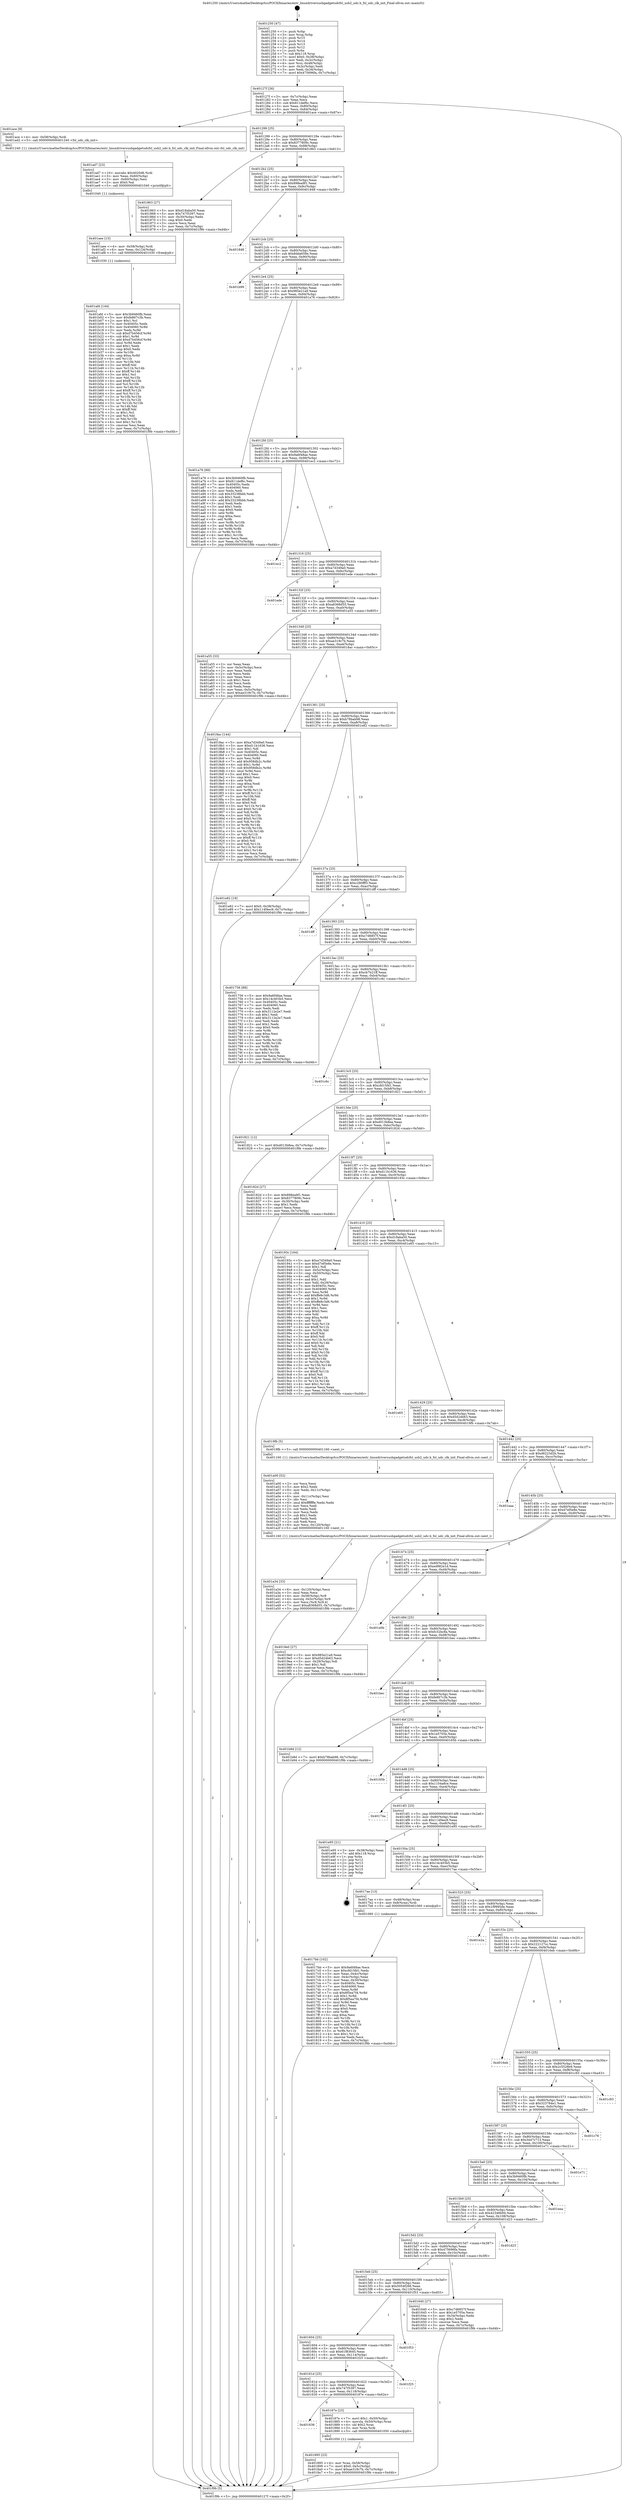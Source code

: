 digraph "0x401250" {
  label = "0x401250 (/mnt/c/Users/mathe/Desktop/tcc/POCII/binaries/extr_linuxdriversusbgadgetudcfsl_usb2_udc.h_fsl_udc_clk_init_Final-ollvm.out::main(0))"
  labelloc = "t"
  node[shape=record]

  Entry [label="",width=0.3,height=0.3,shape=circle,fillcolor=black,style=filled]
  "0x40127f" [label="{
     0x40127f [26]\l
     | [instrs]\l
     &nbsp;&nbsp;0x40127f \<+3\>: mov -0x7c(%rbp),%eax\l
     &nbsp;&nbsp;0x401282 \<+2\>: mov %eax,%ecx\l
     &nbsp;&nbsp;0x401284 \<+6\>: sub $0x811def6c,%ecx\l
     &nbsp;&nbsp;0x40128a \<+3\>: mov %eax,-0x80(%rbp)\l
     &nbsp;&nbsp;0x40128d \<+6\>: mov %ecx,-0x84(%rbp)\l
     &nbsp;&nbsp;0x401293 \<+6\>: je 0000000000401ace \<main+0x87e\>\l
  }"]
  "0x401ace" [label="{
     0x401ace [9]\l
     | [instrs]\l
     &nbsp;&nbsp;0x401ace \<+4\>: mov -0x58(%rbp),%rdi\l
     &nbsp;&nbsp;0x401ad2 \<+5\>: call 0000000000401240 \<fsl_udc_clk_init\>\l
     | [calls]\l
     &nbsp;&nbsp;0x401240 \{1\} (/mnt/c/Users/mathe/Desktop/tcc/POCII/binaries/extr_linuxdriversusbgadgetudcfsl_usb2_udc.h_fsl_udc_clk_init_Final-ollvm.out::fsl_udc_clk_init)\l
  }"]
  "0x401299" [label="{
     0x401299 [25]\l
     | [instrs]\l
     &nbsp;&nbsp;0x401299 \<+5\>: jmp 000000000040129e \<main+0x4e\>\l
     &nbsp;&nbsp;0x40129e \<+3\>: mov -0x80(%rbp),%eax\l
     &nbsp;&nbsp;0x4012a1 \<+5\>: sub $0x8377809c,%eax\l
     &nbsp;&nbsp;0x4012a6 \<+6\>: mov %eax,-0x88(%rbp)\l
     &nbsp;&nbsp;0x4012ac \<+6\>: je 0000000000401863 \<main+0x613\>\l
  }"]
  Exit [label="",width=0.3,height=0.3,shape=circle,fillcolor=black,style=filled,peripheries=2]
  "0x401863" [label="{
     0x401863 [27]\l
     | [instrs]\l
     &nbsp;&nbsp;0x401863 \<+5\>: mov $0xd18aba50,%eax\l
     &nbsp;&nbsp;0x401868 \<+5\>: mov $0x747f3397,%ecx\l
     &nbsp;&nbsp;0x40186d \<+3\>: mov -0x30(%rbp),%edx\l
     &nbsp;&nbsp;0x401870 \<+3\>: cmp $0x0,%edx\l
     &nbsp;&nbsp;0x401873 \<+3\>: cmove %ecx,%eax\l
     &nbsp;&nbsp;0x401876 \<+3\>: mov %eax,-0x7c(%rbp)\l
     &nbsp;&nbsp;0x401879 \<+5\>: jmp 0000000000401f9b \<main+0xd4b\>\l
  }"]
  "0x4012b2" [label="{
     0x4012b2 [25]\l
     | [instrs]\l
     &nbsp;&nbsp;0x4012b2 \<+5\>: jmp 00000000004012b7 \<main+0x67\>\l
     &nbsp;&nbsp;0x4012b7 \<+3\>: mov -0x80(%rbp),%eax\l
     &nbsp;&nbsp;0x4012ba \<+5\>: sub $0x898ea9f1,%eax\l
     &nbsp;&nbsp;0x4012bf \<+6\>: mov %eax,-0x8c(%rbp)\l
     &nbsp;&nbsp;0x4012c5 \<+6\>: je 0000000000401848 \<main+0x5f8\>\l
  }"]
  "0x401afd" [label="{
     0x401afd [144]\l
     | [instrs]\l
     &nbsp;&nbsp;0x401afd \<+5\>: mov $0x3b9460fb,%eax\l
     &nbsp;&nbsp;0x401b02 \<+5\>: mov $0xfe867c3b,%esi\l
     &nbsp;&nbsp;0x401b07 \<+2\>: mov $0x1,%cl\l
     &nbsp;&nbsp;0x401b09 \<+7\>: mov 0x40405c,%edx\l
     &nbsp;&nbsp;0x401b10 \<+8\>: mov 0x404060,%r8d\l
     &nbsp;&nbsp;0x401b18 \<+3\>: mov %edx,%r9d\l
     &nbsp;&nbsp;0x401b1b \<+7\>: sub $0xd7b456cf,%r9d\l
     &nbsp;&nbsp;0x401b22 \<+4\>: sub $0x1,%r9d\l
     &nbsp;&nbsp;0x401b26 \<+7\>: add $0xd7b456cf,%r9d\l
     &nbsp;&nbsp;0x401b2d \<+4\>: imul %r9d,%edx\l
     &nbsp;&nbsp;0x401b31 \<+3\>: and $0x1,%edx\l
     &nbsp;&nbsp;0x401b34 \<+3\>: cmp $0x0,%edx\l
     &nbsp;&nbsp;0x401b37 \<+4\>: sete %r10b\l
     &nbsp;&nbsp;0x401b3b \<+4\>: cmp $0xa,%r8d\l
     &nbsp;&nbsp;0x401b3f \<+4\>: setl %r11b\l
     &nbsp;&nbsp;0x401b43 \<+3\>: mov %r10b,%bl\l
     &nbsp;&nbsp;0x401b46 \<+3\>: xor $0xff,%bl\l
     &nbsp;&nbsp;0x401b49 \<+3\>: mov %r11b,%r14b\l
     &nbsp;&nbsp;0x401b4c \<+4\>: xor $0xff,%r14b\l
     &nbsp;&nbsp;0x401b50 \<+3\>: xor $0x1,%cl\l
     &nbsp;&nbsp;0x401b53 \<+3\>: mov %bl,%r15b\l
     &nbsp;&nbsp;0x401b56 \<+4\>: and $0xff,%r15b\l
     &nbsp;&nbsp;0x401b5a \<+3\>: and %cl,%r10b\l
     &nbsp;&nbsp;0x401b5d \<+3\>: mov %r14b,%r12b\l
     &nbsp;&nbsp;0x401b60 \<+4\>: and $0xff,%r12b\l
     &nbsp;&nbsp;0x401b64 \<+3\>: and %cl,%r11b\l
     &nbsp;&nbsp;0x401b67 \<+3\>: or %r10b,%r15b\l
     &nbsp;&nbsp;0x401b6a \<+3\>: or %r11b,%r12b\l
     &nbsp;&nbsp;0x401b6d \<+3\>: xor %r12b,%r15b\l
     &nbsp;&nbsp;0x401b70 \<+3\>: or %r14b,%bl\l
     &nbsp;&nbsp;0x401b73 \<+3\>: xor $0xff,%bl\l
     &nbsp;&nbsp;0x401b76 \<+3\>: or $0x1,%cl\l
     &nbsp;&nbsp;0x401b79 \<+2\>: and %cl,%bl\l
     &nbsp;&nbsp;0x401b7b \<+3\>: or %bl,%r15b\l
     &nbsp;&nbsp;0x401b7e \<+4\>: test $0x1,%r15b\l
     &nbsp;&nbsp;0x401b82 \<+3\>: cmovne %esi,%eax\l
     &nbsp;&nbsp;0x401b85 \<+3\>: mov %eax,-0x7c(%rbp)\l
     &nbsp;&nbsp;0x401b88 \<+5\>: jmp 0000000000401f9b \<main+0xd4b\>\l
  }"]
  "0x401848" [label="{
     0x401848\l
  }", style=dashed]
  "0x4012cb" [label="{
     0x4012cb [25]\l
     | [instrs]\l
     &nbsp;&nbsp;0x4012cb \<+5\>: jmp 00000000004012d0 \<main+0x80\>\l
     &nbsp;&nbsp;0x4012d0 \<+3\>: mov -0x80(%rbp),%eax\l
     &nbsp;&nbsp;0x4012d3 \<+5\>: sub $0x8dda658e,%eax\l
     &nbsp;&nbsp;0x4012d8 \<+6\>: mov %eax,-0x90(%rbp)\l
     &nbsp;&nbsp;0x4012de \<+6\>: je 0000000000401b99 \<main+0x949\>\l
  }"]
  "0x401aee" [label="{
     0x401aee [15]\l
     | [instrs]\l
     &nbsp;&nbsp;0x401aee \<+4\>: mov -0x58(%rbp),%rdi\l
     &nbsp;&nbsp;0x401af2 \<+6\>: mov %eax,-0x124(%rbp)\l
     &nbsp;&nbsp;0x401af8 \<+5\>: call 0000000000401030 \<free@plt\>\l
     | [calls]\l
     &nbsp;&nbsp;0x401030 \{1\} (unknown)\l
  }"]
  "0x401b99" [label="{
     0x401b99\l
  }", style=dashed]
  "0x4012e4" [label="{
     0x4012e4 [25]\l
     | [instrs]\l
     &nbsp;&nbsp;0x4012e4 \<+5\>: jmp 00000000004012e9 \<main+0x99\>\l
     &nbsp;&nbsp;0x4012e9 \<+3\>: mov -0x80(%rbp),%eax\l
     &nbsp;&nbsp;0x4012ec \<+5\>: sub $0x985e21a9,%eax\l
     &nbsp;&nbsp;0x4012f1 \<+6\>: mov %eax,-0x94(%rbp)\l
     &nbsp;&nbsp;0x4012f7 \<+6\>: je 0000000000401a76 \<main+0x826\>\l
  }"]
  "0x401ad7" [label="{
     0x401ad7 [23]\l
     | [instrs]\l
     &nbsp;&nbsp;0x401ad7 \<+10\>: movabs $0x4020d6,%rdi\l
     &nbsp;&nbsp;0x401ae1 \<+3\>: mov %eax,-0x60(%rbp)\l
     &nbsp;&nbsp;0x401ae4 \<+3\>: mov -0x60(%rbp),%esi\l
     &nbsp;&nbsp;0x401ae7 \<+2\>: mov $0x0,%al\l
     &nbsp;&nbsp;0x401ae9 \<+5\>: call 0000000000401040 \<printf@plt\>\l
     | [calls]\l
     &nbsp;&nbsp;0x401040 \{1\} (unknown)\l
  }"]
  "0x401a76" [label="{
     0x401a76 [88]\l
     | [instrs]\l
     &nbsp;&nbsp;0x401a76 \<+5\>: mov $0x3b9460fb,%eax\l
     &nbsp;&nbsp;0x401a7b \<+5\>: mov $0x811def6c,%ecx\l
     &nbsp;&nbsp;0x401a80 \<+7\>: mov 0x40405c,%edx\l
     &nbsp;&nbsp;0x401a87 \<+7\>: mov 0x404060,%esi\l
     &nbsp;&nbsp;0x401a8e \<+2\>: mov %edx,%edi\l
     &nbsp;&nbsp;0x401a90 \<+6\>: sub $0x33238bbb,%edi\l
     &nbsp;&nbsp;0x401a96 \<+3\>: sub $0x1,%edi\l
     &nbsp;&nbsp;0x401a99 \<+6\>: add $0x33238bbb,%edi\l
     &nbsp;&nbsp;0x401a9f \<+3\>: imul %edi,%edx\l
     &nbsp;&nbsp;0x401aa2 \<+3\>: and $0x1,%edx\l
     &nbsp;&nbsp;0x401aa5 \<+3\>: cmp $0x0,%edx\l
     &nbsp;&nbsp;0x401aa8 \<+4\>: sete %r8b\l
     &nbsp;&nbsp;0x401aac \<+3\>: cmp $0xa,%esi\l
     &nbsp;&nbsp;0x401aaf \<+4\>: setl %r9b\l
     &nbsp;&nbsp;0x401ab3 \<+3\>: mov %r8b,%r10b\l
     &nbsp;&nbsp;0x401ab6 \<+3\>: and %r9b,%r10b\l
     &nbsp;&nbsp;0x401ab9 \<+3\>: xor %r9b,%r8b\l
     &nbsp;&nbsp;0x401abc \<+3\>: or %r8b,%r10b\l
     &nbsp;&nbsp;0x401abf \<+4\>: test $0x1,%r10b\l
     &nbsp;&nbsp;0x401ac3 \<+3\>: cmovne %ecx,%eax\l
     &nbsp;&nbsp;0x401ac6 \<+3\>: mov %eax,-0x7c(%rbp)\l
     &nbsp;&nbsp;0x401ac9 \<+5\>: jmp 0000000000401f9b \<main+0xd4b\>\l
  }"]
  "0x4012fd" [label="{
     0x4012fd [25]\l
     | [instrs]\l
     &nbsp;&nbsp;0x4012fd \<+5\>: jmp 0000000000401302 \<main+0xb2\>\l
     &nbsp;&nbsp;0x401302 \<+3\>: mov -0x80(%rbp),%eax\l
     &nbsp;&nbsp;0x401305 \<+5\>: sub $0x9a6f48ae,%eax\l
     &nbsp;&nbsp;0x40130a \<+6\>: mov %eax,-0x98(%rbp)\l
     &nbsp;&nbsp;0x401310 \<+6\>: je 0000000000401ec2 \<main+0xc72\>\l
  }"]
  "0x401a34" [label="{
     0x401a34 [33]\l
     | [instrs]\l
     &nbsp;&nbsp;0x401a34 \<+6\>: mov -0x120(%rbp),%ecx\l
     &nbsp;&nbsp;0x401a3a \<+3\>: imul %eax,%ecx\l
     &nbsp;&nbsp;0x401a3d \<+4\>: mov -0x58(%rbp),%r8\l
     &nbsp;&nbsp;0x401a41 \<+4\>: movslq -0x5c(%rbp),%r9\l
     &nbsp;&nbsp;0x401a45 \<+4\>: mov %ecx,(%r8,%r9,4)\l
     &nbsp;&nbsp;0x401a49 \<+7\>: movl $0xa8368d55,-0x7c(%rbp)\l
     &nbsp;&nbsp;0x401a50 \<+5\>: jmp 0000000000401f9b \<main+0xd4b\>\l
  }"]
  "0x401ec2" [label="{
     0x401ec2\l
  }", style=dashed]
  "0x401316" [label="{
     0x401316 [25]\l
     | [instrs]\l
     &nbsp;&nbsp;0x401316 \<+5\>: jmp 000000000040131b \<main+0xcb\>\l
     &nbsp;&nbsp;0x40131b \<+3\>: mov -0x80(%rbp),%eax\l
     &nbsp;&nbsp;0x40131e \<+5\>: sub $0xa7d349a0,%eax\l
     &nbsp;&nbsp;0x401323 \<+6\>: mov %eax,-0x9c(%rbp)\l
     &nbsp;&nbsp;0x401329 \<+6\>: je 0000000000401ede \<main+0xc8e\>\l
  }"]
  "0x401a00" [label="{
     0x401a00 [52]\l
     | [instrs]\l
     &nbsp;&nbsp;0x401a00 \<+2\>: xor %ecx,%ecx\l
     &nbsp;&nbsp;0x401a02 \<+5\>: mov $0x2,%edx\l
     &nbsp;&nbsp;0x401a07 \<+6\>: mov %edx,-0x11c(%rbp)\l
     &nbsp;&nbsp;0x401a0d \<+1\>: cltd\l
     &nbsp;&nbsp;0x401a0e \<+6\>: mov -0x11c(%rbp),%esi\l
     &nbsp;&nbsp;0x401a14 \<+2\>: idiv %esi\l
     &nbsp;&nbsp;0x401a16 \<+6\>: imul $0xfffffffe,%edx,%edx\l
     &nbsp;&nbsp;0x401a1c \<+2\>: mov %ecx,%edi\l
     &nbsp;&nbsp;0x401a1e \<+2\>: sub %edx,%edi\l
     &nbsp;&nbsp;0x401a20 \<+2\>: mov %ecx,%edx\l
     &nbsp;&nbsp;0x401a22 \<+3\>: sub $0x1,%edx\l
     &nbsp;&nbsp;0x401a25 \<+2\>: add %edx,%edi\l
     &nbsp;&nbsp;0x401a27 \<+2\>: sub %edi,%ecx\l
     &nbsp;&nbsp;0x401a29 \<+6\>: mov %ecx,-0x120(%rbp)\l
     &nbsp;&nbsp;0x401a2f \<+5\>: call 0000000000401160 \<next_i\>\l
     | [calls]\l
     &nbsp;&nbsp;0x401160 \{1\} (/mnt/c/Users/mathe/Desktop/tcc/POCII/binaries/extr_linuxdriversusbgadgetudcfsl_usb2_udc.h_fsl_udc_clk_init_Final-ollvm.out::next_i)\l
  }"]
  "0x401ede" [label="{
     0x401ede\l
  }", style=dashed]
  "0x40132f" [label="{
     0x40132f [25]\l
     | [instrs]\l
     &nbsp;&nbsp;0x40132f \<+5\>: jmp 0000000000401334 \<main+0xe4\>\l
     &nbsp;&nbsp;0x401334 \<+3\>: mov -0x80(%rbp),%eax\l
     &nbsp;&nbsp;0x401337 \<+5\>: sub $0xa8368d55,%eax\l
     &nbsp;&nbsp;0x40133c \<+6\>: mov %eax,-0xa0(%rbp)\l
     &nbsp;&nbsp;0x401342 \<+6\>: je 0000000000401a55 \<main+0x805\>\l
  }"]
  "0x401895" [label="{
     0x401895 [23]\l
     | [instrs]\l
     &nbsp;&nbsp;0x401895 \<+4\>: mov %rax,-0x58(%rbp)\l
     &nbsp;&nbsp;0x401899 \<+7\>: movl $0x0,-0x5c(%rbp)\l
     &nbsp;&nbsp;0x4018a0 \<+7\>: movl $0xae319c7b,-0x7c(%rbp)\l
     &nbsp;&nbsp;0x4018a7 \<+5\>: jmp 0000000000401f9b \<main+0xd4b\>\l
  }"]
  "0x401a55" [label="{
     0x401a55 [33]\l
     | [instrs]\l
     &nbsp;&nbsp;0x401a55 \<+2\>: xor %eax,%eax\l
     &nbsp;&nbsp;0x401a57 \<+3\>: mov -0x5c(%rbp),%ecx\l
     &nbsp;&nbsp;0x401a5a \<+2\>: mov %eax,%edx\l
     &nbsp;&nbsp;0x401a5c \<+2\>: sub %ecx,%edx\l
     &nbsp;&nbsp;0x401a5e \<+2\>: mov %eax,%ecx\l
     &nbsp;&nbsp;0x401a60 \<+3\>: sub $0x1,%ecx\l
     &nbsp;&nbsp;0x401a63 \<+2\>: add %ecx,%edx\l
     &nbsp;&nbsp;0x401a65 \<+2\>: sub %edx,%eax\l
     &nbsp;&nbsp;0x401a67 \<+3\>: mov %eax,-0x5c(%rbp)\l
     &nbsp;&nbsp;0x401a6a \<+7\>: movl $0xae319c7b,-0x7c(%rbp)\l
     &nbsp;&nbsp;0x401a71 \<+5\>: jmp 0000000000401f9b \<main+0xd4b\>\l
  }"]
  "0x401348" [label="{
     0x401348 [25]\l
     | [instrs]\l
     &nbsp;&nbsp;0x401348 \<+5\>: jmp 000000000040134d \<main+0xfd\>\l
     &nbsp;&nbsp;0x40134d \<+3\>: mov -0x80(%rbp),%eax\l
     &nbsp;&nbsp;0x401350 \<+5\>: sub $0xae319c7b,%eax\l
     &nbsp;&nbsp;0x401355 \<+6\>: mov %eax,-0xa4(%rbp)\l
     &nbsp;&nbsp;0x40135b \<+6\>: je 00000000004018ac \<main+0x65c\>\l
  }"]
  "0x401636" [label="{
     0x401636\l
  }", style=dashed]
  "0x4018ac" [label="{
     0x4018ac [144]\l
     | [instrs]\l
     &nbsp;&nbsp;0x4018ac \<+5\>: mov $0xa7d349a0,%eax\l
     &nbsp;&nbsp;0x4018b1 \<+5\>: mov $0xd11b1636,%ecx\l
     &nbsp;&nbsp;0x4018b6 \<+2\>: mov $0x1,%dl\l
     &nbsp;&nbsp;0x4018b8 \<+7\>: mov 0x40405c,%esi\l
     &nbsp;&nbsp;0x4018bf \<+7\>: mov 0x404060,%edi\l
     &nbsp;&nbsp;0x4018c6 \<+3\>: mov %esi,%r8d\l
     &nbsp;&nbsp;0x4018c9 \<+7\>: add $0x958db2c,%r8d\l
     &nbsp;&nbsp;0x4018d0 \<+4\>: sub $0x1,%r8d\l
     &nbsp;&nbsp;0x4018d4 \<+7\>: sub $0x958db2c,%r8d\l
     &nbsp;&nbsp;0x4018db \<+4\>: imul %r8d,%esi\l
     &nbsp;&nbsp;0x4018df \<+3\>: and $0x1,%esi\l
     &nbsp;&nbsp;0x4018e2 \<+3\>: cmp $0x0,%esi\l
     &nbsp;&nbsp;0x4018e5 \<+4\>: sete %r9b\l
     &nbsp;&nbsp;0x4018e9 \<+3\>: cmp $0xa,%edi\l
     &nbsp;&nbsp;0x4018ec \<+4\>: setl %r10b\l
     &nbsp;&nbsp;0x4018f0 \<+3\>: mov %r9b,%r11b\l
     &nbsp;&nbsp;0x4018f3 \<+4\>: xor $0xff,%r11b\l
     &nbsp;&nbsp;0x4018f7 \<+3\>: mov %r10b,%bl\l
     &nbsp;&nbsp;0x4018fa \<+3\>: xor $0xff,%bl\l
     &nbsp;&nbsp;0x4018fd \<+3\>: xor $0x0,%dl\l
     &nbsp;&nbsp;0x401900 \<+3\>: mov %r11b,%r14b\l
     &nbsp;&nbsp;0x401903 \<+4\>: and $0x0,%r14b\l
     &nbsp;&nbsp;0x401907 \<+3\>: and %dl,%r9b\l
     &nbsp;&nbsp;0x40190a \<+3\>: mov %bl,%r15b\l
     &nbsp;&nbsp;0x40190d \<+4\>: and $0x0,%r15b\l
     &nbsp;&nbsp;0x401911 \<+3\>: and %dl,%r10b\l
     &nbsp;&nbsp;0x401914 \<+3\>: or %r9b,%r14b\l
     &nbsp;&nbsp;0x401917 \<+3\>: or %r10b,%r15b\l
     &nbsp;&nbsp;0x40191a \<+3\>: xor %r15b,%r14b\l
     &nbsp;&nbsp;0x40191d \<+3\>: or %bl,%r11b\l
     &nbsp;&nbsp;0x401920 \<+4\>: xor $0xff,%r11b\l
     &nbsp;&nbsp;0x401924 \<+3\>: or $0x0,%dl\l
     &nbsp;&nbsp;0x401927 \<+3\>: and %dl,%r11b\l
     &nbsp;&nbsp;0x40192a \<+3\>: or %r11b,%r14b\l
     &nbsp;&nbsp;0x40192d \<+4\>: test $0x1,%r14b\l
     &nbsp;&nbsp;0x401931 \<+3\>: cmovne %ecx,%eax\l
     &nbsp;&nbsp;0x401934 \<+3\>: mov %eax,-0x7c(%rbp)\l
     &nbsp;&nbsp;0x401937 \<+5\>: jmp 0000000000401f9b \<main+0xd4b\>\l
  }"]
  "0x401361" [label="{
     0x401361 [25]\l
     | [instrs]\l
     &nbsp;&nbsp;0x401361 \<+5\>: jmp 0000000000401366 \<main+0x116\>\l
     &nbsp;&nbsp;0x401366 \<+3\>: mov -0x80(%rbp),%eax\l
     &nbsp;&nbsp;0x401369 \<+5\>: sub $0xb78bab98,%eax\l
     &nbsp;&nbsp;0x40136e \<+6\>: mov %eax,-0xa8(%rbp)\l
     &nbsp;&nbsp;0x401374 \<+6\>: je 0000000000401e82 \<main+0xc32\>\l
  }"]
  "0x40187e" [label="{
     0x40187e [23]\l
     | [instrs]\l
     &nbsp;&nbsp;0x40187e \<+7\>: movl $0x1,-0x50(%rbp)\l
     &nbsp;&nbsp;0x401885 \<+4\>: movslq -0x50(%rbp),%rax\l
     &nbsp;&nbsp;0x401889 \<+4\>: shl $0x2,%rax\l
     &nbsp;&nbsp;0x40188d \<+3\>: mov %rax,%rdi\l
     &nbsp;&nbsp;0x401890 \<+5\>: call 0000000000401050 \<malloc@plt\>\l
     | [calls]\l
     &nbsp;&nbsp;0x401050 \{1\} (unknown)\l
  }"]
  "0x401e82" [label="{
     0x401e82 [19]\l
     | [instrs]\l
     &nbsp;&nbsp;0x401e82 \<+7\>: movl $0x0,-0x38(%rbp)\l
     &nbsp;&nbsp;0x401e89 \<+7\>: movl $0x114f4ec9,-0x7c(%rbp)\l
     &nbsp;&nbsp;0x401e90 \<+5\>: jmp 0000000000401f9b \<main+0xd4b\>\l
  }"]
  "0x40137a" [label="{
     0x40137a [25]\l
     | [instrs]\l
     &nbsp;&nbsp;0x40137a \<+5\>: jmp 000000000040137f \<main+0x12f\>\l
     &nbsp;&nbsp;0x40137f \<+3\>: mov -0x80(%rbp),%eax\l
     &nbsp;&nbsp;0x401382 \<+5\>: sub $0xc280fff3,%eax\l
     &nbsp;&nbsp;0x401387 \<+6\>: mov %eax,-0xac(%rbp)\l
     &nbsp;&nbsp;0x40138d \<+6\>: je 0000000000401dff \<main+0xbaf\>\l
  }"]
  "0x40161d" [label="{
     0x40161d [25]\l
     | [instrs]\l
     &nbsp;&nbsp;0x40161d \<+5\>: jmp 0000000000401622 \<main+0x3d2\>\l
     &nbsp;&nbsp;0x401622 \<+3\>: mov -0x80(%rbp),%eax\l
     &nbsp;&nbsp;0x401625 \<+5\>: sub $0x747f3397,%eax\l
     &nbsp;&nbsp;0x40162a \<+6\>: mov %eax,-0x118(%rbp)\l
     &nbsp;&nbsp;0x401630 \<+6\>: je 000000000040187e \<main+0x62e\>\l
  }"]
  "0x401dff" [label="{
     0x401dff\l
  }", style=dashed]
  "0x401393" [label="{
     0x401393 [25]\l
     | [instrs]\l
     &nbsp;&nbsp;0x401393 \<+5\>: jmp 0000000000401398 \<main+0x148\>\l
     &nbsp;&nbsp;0x401398 \<+3\>: mov -0x80(%rbp),%eax\l
     &nbsp;&nbsp;0x40139b \<+5\>: sub $0xc7d6857f,%eax\l
     &nbsp;&nbsp;0x4013a0 \<+6\>: mov %eax,-0xb0(%rbp)\l
     &nbsp;&nbsp;0x4013a6 \<+6\>: je 0000000000401756 \<main+0x506\>\l
  }"]
  "0x401f25" [label="{
     0x401f25\l
  }", style=dashed]
  "0x401756" [label="{
     0x401756 [88]\l
     | [instrs]\l
     &nbsp;&nbsp;0x401756 \<+5\>: mov $0x9a6f48ae,%eax\l
     &nbsp;&nbsp;0x40175b \<+5\>: mov $0x14c403b5,%ecx\l
     &nbsp;&nbsp;0x401760 \<+7\>: mov 0x40405c,%edx\l
     &nbsp;&nbsp;0x401767 \<+7\>: mov 0x404060,%esi\l
     &nbsp;&nbsp;0x40176e \<+2\>: mov %edx,%edi\l
     &nbsp;&nbsp;0x401770 \<+6\>: sub $0x3112e2e7,%edi\l
     &nbsp;&nbsp;0x401776 \<+3\>: sub $0x1,%edi\l
     &nbsp;&nbsp;0x401779 \<+6\>: add $0x3112e2e7,%edi\l
     &nbsp;&nbsp;0x40177f \<+3\>: imul %edi,%edx\l
     &nbsp;&nbsp;0x401782 \<+3\>: and $0x1,%edx\l
     &nbsp;&nbsp;0x401785 \<+3\>: cmp $0x0,%edx\l
     &nbsp;&nbsp;0x401788 \<+4\>: sete %r8b\l
     &nbsp;&nbsp;0x40178c \<+3\>: cmp $0xa,%esi\l
     &nbsp;&nbsp;0x40178f \<+4\>: setl %r9b\l
     &nbsp;&nbsp;0x401793 \<+3\>: mov %r8b,%r10b\l
     &nbsp;&nbsp;0x401796 \<+3\>: and %r9b,%r10b\l
     &nbsp;&nbsp;0x401799 \<+3\>: xor %r9b,%r8b\l
     &nbsp;&nbsp;0x40179c \<+3\>: or %r8b,%r10b\l
     &nbsp;&nbsp;0x40179f \<+4\>: test $0x1,%r10b\l
     &nbsp;&nbsp;0x4017a3 \<+3\>: cmovne %ecx,%eax\l
     &nbsp;&nbsp;0x4017a6 \<+3\>: mov %eax,-0x7c(%rbp)\l
     &nbsp;&nbsp;0x4017a9 \<+5\>: jmp 0000000000401f9b \<main+0xd4b\>\l
  }"]
  "0x4013ac" [label="{
     0x4013ac [25]\l
     | [instrs]\l
     &nbsp;&nbsp;0x4013ac \<+5\>: jmp 00000000004013b1 \<main+0x161\>\l
     &nbsp;&nbsp;0x4013b1 \<+3\>: mov -0x80(%rbp),%eax\l
     &nbsp;&nbsp;0x4013b4 \<+5\>: sub $0xcb7b21ff,%eax\l
     &nbsp;&nbsp;0x4013b9 \<+6\>: mov %eax,-0xb4(%rbp)\l
     &nbsp;&nbsp;0x4013bf \<+6\>: je 0000000000401c6c \<main+0xa1c\>\l
  }"]
  "0x401604" [label="{
     0x401604 [25]\l
     | [instrs]\l
     &nbsp;&nbsp;0x401604 \<+5\>: jmp 0000000000401609 \<main+0x3b9\>\l
     &nbsp;&nbsp;0x401609 \<+3\>: mov -0x80(%rbp),%eax\l
     &nbsp;&nbsp;0x40160c \<+5\>: sub $0x61f83645,%eax\l
     &nbsp;&nbsp;0x401611 \<+6\>: mov %eax,-0x114(%rbp)\l
     &nbsp;&nbsp;0x401617 \<+6\>: je 0000000000401f25 \<main+0xcd5\>\l
  }"]
  "0x401c6c" [label="{
     0x401c6c\l
  }", style=dashed]
  "0x4013c5" [label="{
     0x4013c5 [25]\l
     | [instrs]\l
     &nbsp;&nbsp;0x4013c5 \<+5\>: jmp 00000000004013ca \<main+0x17a\>\l
     &nbsp;&nbsp;0x4013ca \<+3\>: mov -0x80(%rbp),%eax\l
     &nbsp;&nbsp;0x4013cd \<+5\>: sub $0xcfd15fd1,%eax\l
     &nbsp;&nbsp;0x4013d2 \<+6\>: mov %eax,-0xb8(%rbp)\l
     &nbsp;&nbsp;0x4013d8 \<+6\>: je 0000000000401821 \<main+0x5d1\>\l
  }"]
  "0x401f53" [label="{
     0x401f53\l
  }", style=dashed]
  "0x401821" [label="{
     0x401821 [12]\l
     | [instrs]\l
     &nbsp;&nbsp;0x401821 \<+7\>: movl $0xd013b8ea,-0x7c(%rbp)\l
     &nbsp;&nbsp;0x401828 \<+5\>: jmp 0000000000401f9b \<main+0xd4b\>\l
  }"]
  "0x4013de" [label="{
     0x4013de [25]\l
     | [instrs]\l
     &nbsp;&nbsp;0x4013de \<+5\>: jmp 00000000004013e3 \<main+0x193\>\l
     &nbsp;&nbsp;0x4013e3 \<+3\>: mov -0x80(%rbp),%eax\l
     &nbsp;&nbsp;0x4013e6 \<+5\>: sub $0xd013b8ea,%eax\l
     &nbsp;&nbsp;0x4013eb \<+6\>: mov %eax,-0xbc(%rbp)\l
     &nbsp;&nbsp;0x4013f1 \<+6\>: je 000000000040182d \<main+0x5dd\>\l
  }"]
  "0x4017bb" [label="{
     0x4017bb [102]\l
     | [instrs]\l
     &nbsp;&nbsp;0x4017bb \<+5\>: mov $0x9a6f48ae,%ecx\l
     &nbsp;&nbsp;0x4017c0 \<+5\>: mov $0xcfd15fd1,%edx\l
     &nbsp;&nbsp;0x4017c5 \<+3\>: mov %eax,-0x4c(%rbp)\l
     &nbsp;&nbsp;0x4017c8 \<+3\>: mov -0x4c(%rbp),%eax\l
     &nbsp;&nbsp;0x4017cb \<+3\>: mov %eax,-0x30(%rbp)\l
     &nbsp;&nbsp;0x4017ce \<+7\>: mov 0x40405c,%eax\l
     &nbsp;&nbsp;0x4017d5 \<+7\>: mov 0x404060,%esi\l
     &nbsp;&nbsp;0x4017dc \<+3\>: mov %eax,%r8d\l
     &nbsp;&nbsp;0x4017df \<+7\>: sub $0x8f5ea7f4,%r8d\l
     &nbsp;&nbsp;0x4017e6 \<+4\>: sub $0x1,%r8d\l
     &nbsp;&nbsp;0x4017ea \<+7\>: add $0x8f5ea7f4,%r8d\l
     &nbsp;&nbsp;0x4017f1 \<+4\>: imul %r8d,%eax\l
     &nbsp;&nbsp;0x4017f5 \<+3\>: and $0x1,%eax\l
     &nbsp;&nbsp;0x4017f8 \<+3\>: cmp $0x0,%eax\l
     &nbsp;&nbsp;0x4017fb \<+4\>: sete %r9b\l
     &nbsp;&nbsp;0x4017ff \<+3\>: cmp $0xa,%esi\l
     &nbsp;&nbsp;0x401802 \<+4\>: setl %r10b\l
     &nbsp;&nbsp;0x401806 \<+3\>: mov %r9b,%r11b\l
     &nbsp;&nbsp;0x401809 \<+3\>: and %r10b,%r11b\l
     &nbsp;&nbsp;0x40180c \<+3\>: xor %r10b,%r9b\l
     &nbsp;&nbsp;0x40180f \<+3\>: or %r9b,%r11b\l
     &nbsp;&nbsp;0x401812 \<+4\>: test $0x1,%r11b\l
     &nbsp;&nbsp;0x401816 \<+3\>: cmovne %edx,%ecx\l
     &nbsp;&nbsp;0x401819 \<+3\>: mov %ecx,-0x7c(%rbp)\l
     &nbsp;&nbsp;0x40181c \<+5\>: jmp 0000000000401f9b \<main+0xd4b\>\l
  }"]
  "0x40182d" [label="{
     0x40182d [27]\l
     | [instrs]\l
     &nbsp;&nbsp;0x40182d \<+5\>: mov $0x898ea9f1,%eax\l
     &nbsp;&nbsp;0x401832 \<+5\>: mov $0x8377809c,%ecx\l
     &nbsp;&nbsp;0x401837 \<+3\>: mov -0x30(%rbp),%edx\l
     &nbsp;&nbsp;0x40183a \<+3\>: cmp $0x1,%edx\l
     &nbsp;&nbsp;0x40183d \<+3\>: cmovl %ecx,%eax\l
     &nbsp;&nbsp;0x401840 \<+3\>: mov %eax,-0x7c(%rbp)\l
     &nbsp;&nbsp;0x401843 \<+5\>: jmp 0000000000401f9b \<main+0xd4b\>\l
  }"]
  "0x4013f7" [label="{
     0x4013f7 [25]\l
     | [instrs]\l
     &nbsp;&nbsp;0x4013f7 \<+5\>: jmp 00000000004013fc \<main+0x1ac\>\l
     &nbsp;&nbsp;0x4013fc \<+3\>: mov -0x80(%rbp),%eax\l
     &nbsp;&nbsp;0x4013ff \<+5\>: sub $0xd11b1636,%eax\l
     &nbsp;&nbsp;0x401404 \<+6\>: mov %eax,-0xc0(%rbp)\l
     &nbsp;&nbsp;0x40140a \<+6\>: je 000000000040193c \<main+0x6ec\>\l
  }"]
  "0x401250" [label="{
     0x401250 [47]\l
     | [instrs]\l
     &nbsp;&nbsp;0x401250 \<+1\>: push %rbp\l
     &nbsp;&nbsp;0x401251 \<+3\>: mov %rsp,%rbp\l
     &nbsp;&nbsp;0x401254 \<+2\>: push %r15\l
     &nbsp;&nbsp;0x401256 \<+2\>: push %r14\l
     &nbsp;&nbsp;0x401258 \<+2\>: push %r13\l
     &nbsp;&nbsp;0x40125a \<+2\>: push %r12\l
     &nbsp;&nbsp;0x40125c \<+1\>: push %rbx\l
     &nbsp;&nbsp;0x40125d \<+7\>: sub $0x118,%rsp\l
     &nbsp;&nbsp;0x401264 \<+7\>: movl $0x0,-0x38(%rbp)\l
     &nbsp;&nbsp;0x40126b \<+3\>: mov %edi,-0x3c(%rbp)\l
     &nbsp;&nbsp;0x40126e \<+4\>: mov %rsi,-0x48(%rbp)\l
     &nbsp;&nbsp;0x401272 \<+3\>: mov -0x3c(%rbp),%edi\l
     &nbsp;&nbsp;0x401275 \<+3\>: mov %edi,-0x34(%rbp)\l
     &nbsp;&nbsp;0x401278 \<+7\>: movl $0x475696fa,-0x7c(%rbp)\l
  }"]
  "0x40193c" [label="{
     0x40193c [164]\l
     | [instrs]\l
     &nbsp;&nbsp;0x40193c \<+5\>: mov $0xa7d349a0,%eax\l
     &nbsp;&nbsp;0x401941 \<+5\>: mov $0xd7ef5e8e,%ecx\l
     &nbsp;&nbsp;0x401946 \<+2\>: mov $0x1,%dl\l
     &nbsp;&nbsp;0x401948 \<+3\>: mov -0x5c(%rbp),%esi\l
     &nbsp;&nbsp;0x40194b \<+3\>: cmp -0x50(%rbp),%esi\l
     &nbsp;&nbsp;0x40194e \<+4\>: setl %dil\l
     &nbsp;&nbsp;0x401952 \<+4\>: and $0x1,%dil\l
     &nbsp;&nbsp;0x401956 \<+4\>: mov %dil,-0x29(%rbp)\l
     &nbsp;&nbsp;0x40195a \<+7\>: mov 0x40405c,%esi\l
     &nbsp;&nbsp;0x401961 \<+8\>: mov 0x404060,%r8d\l
     &nbsp;&nbsp;0x401969 \<+3\>: mov %esi,%r9d\l
     &nbsp;&nbsp;0x40196c \<+7\>: add $0xffe8c3d6,%r9d\l
     &nbsp;&nbsp;0x401973 \<+4\>: sub $0x1,%r9d\l
     &nbsp;&nbsp;0x401977 \<+7\>: sub $0xffe8c3d6,%r9d\l
     &nbsp;&nbsp;0x40197e \<+4\>: imul %r9d,%esi\l
     &nbsp;&nbsp;0x401982 \<+3\>: and $0x1,%esi\l
     &nbsp;&nbsp;0x401985 \<+3\>: cmp $0x0,%esi\l
     &nbsp;&nbsp;0x401988 \<+4\>: sete %dil\l
     &nbsp;&nbsp;0x40198c \<+4\>: cmp $0xa,%r8d\l
     &nbsp;&nbsp;0x401990 \<+4\>: setl %r10b\l
     &nbsp;&nbsp;0x401994 \<+3\>: mov %dil,%r11b\l
     &nbsp;&nbsp;0x401997 \<+4\>: xor $0xff,%r11b\l
     &nbsp;&nbsp;0x40199b \<+3\>: mov %r10b,%bl\l
     &nbsp;&nbsp;0x40199e \<+3\>: xor $0xff,%bl\l
     &nbsp;&nbsp;0x4019a1 \<+3\>: xor $0x0,%dl\l
     &nbsp;&nbsp;0x4019a4 \<+3\>: mov %r11b,%r14b\l
     &nbsp;&nbsp;0x4019a7 \<+4\>: and $0x0,%r14b\l
     &nbsp;&nbsp;0x4019ab \<+3\>: and %dl,%dil\l
     &nbsp;&nbsp;0x4019ae \<+3\>: mov %bl,%r15b\l
     &nbsp;&nbsp;0x4019b1 \<+4\>: and $0x0,%r15b\l
     &nbsp;&nbsp;0x4019b5 \<+3\>: and %dl,%r10b\l
     &nbsp;&nbsp;0x4019b8 \<+3\>: or %dil,%r14b\l
     &nbsp;&nbsp;0x4019bb \<+3\>: or %r10b,%r15b\l
     &nbsp;&nbsp;0x4019be \<+3\>: xor %r15b,%r14b\l
     &nbsp;&nbsp;0x4019c1 \<+3\>: or %bl,%r11b\l
     &nbsp;&nbsp;0x4019c4 \<+4\>: xor $0xff,%r11b\l
     &nbsp;&nbsp;0x4019c8 \<+3\>: or $0x0,%dl\l
     &nbsp;&nbsp;0x4019cb \<+3\>: and %dl,%r11b\l
     &nbsp;&nbsp;0x4019ce \<+3\>: or %r11b,%r14b\l
     &nbsp;&nbsp;0x4019d1 \<+4\>: test $0x1,%r14b\l
     &nbsp;&nbsp;0x4019d5 \<+3\>: cmovne %ecx,%eax\l
     &nbsp;&nbsp;0x4019d8 \<+3\>: mov %eax,-0x7c(%rbp)\l
     &nbsp;&nbsp;0x4019db \<+5\>: jmp 0000000000401f9b \<main+0xd4b\>\l
  }"]
  "0x401410" [label="{
     0x401410 [25]\l
     | [instrs]\l
     &nbsp;&nbsp;0x401410 \<+5\>: jmp 0000000000401415 \<main+0x1c5\>\l
     &nbsp;&nbsp;0x401415 \<+3\>: mov -0x80(%rbp),%eax\l
     &nbsp;&nbsp;0x401418 \<+5\>: sub $0xd18aba50,%eax\l
     &nbsp;&nbsp;0x40141d \<+6\>: mov %eax,-0xc4(%rbp)\l
     &nbsp;&nbsp;0x401423 \<+6\>: je 0000000000401e65 \<main+0xc15\>\l
  }"]
  "0x401f9b" [label="{
     0x401f9b [5]\l
     | [instrs]\l
     &nbsp;&nbsp;0x401f9b \<+5\>: jmp 000000000040127f \<main+0x2f\>\l
  }"]
  "0x401e65" [label="{
     0x401e65\l
  }", style=dashed]
  "0x401429" [label="{
     0x401429 [25]\l
     | [instrs]\l
     &nbsp;&nbsp;0x401429 \<+5\>: jmp 000000000040142e \<main+0x1de\>\l
     &nbsp;&nbsp;0x40142e \<+3\>: mov -0x80(%rbp),%eax\l
     &nbsp;&nbsp;0x401431 \<+5\>: sub $0xd5d24b63,%eax\l
     &nbsp;&nbsp;0x401436 \<+6\>: mov %eax,-0xc8(%rbp)\l
     &nbsp;&nbsp;0x40143c \<+6\>: je 00000000004019fb \<main+0x7ab\>\l
  }"]
  "0x4015eb" [label="{
     0x4015eb [25]\l
     | [instrs]\l
     &nbsp;&nbsp;0x4015eb \<+5\>: jmp 00000000004015f0 \<main+0x3a0\>\l
     &nbsp;&nbsp;0x4015f0 \<+3\>: mov -0x80(%rbp),%eax\l
     &nbsp;&nbsp;0x4015f3 \<+5\>: sub $0x5054f266,%eax\l
     &nbsp;&nbsp;0x4015f8 \<+6\>: mov %eax,-0x110(%rbp)\l
     &nbsp;&nbsp;0x4015fe \<+6\>: je 0000000000401f53 \<main+0xd03\>\l
  }"]
  "0x4019fb" [label="{
     0x4019fb [5]\l
     | [instrs]\l
     &nbsp;&nbsp;0x4019fb \<+5\>: call 0000000000401160 \<next_i\>\l
     | [calls]\l
     &nbsp;&nbsp;0x401160 \{1\} (/mnt/c/Users/mathe/Desktop/tcc/POCII/binaries/extr_linuxdriversusbgadgetudcfsl_usb2_udc.h_fsl_udc_clk_init_Final-ollvm.out::next_i)\l
  }"]
  "0x401442" [label="{
     0x401442 [25]\l
     | [instrs]\l
     &nbsp;&nbsp;0x401442 \<+5\>: jmp 0000000000401447 \<main+0x1f7\>\l
     &nbsp;&nbsp;0x401447 \<+3\>: mov -0x80(%rbp),%eax\l
     &nbsp;&nbsp;0x40144a \<+5\>: sub $0xd6223d2b,%eax\l
     &nbsp;&nbsp;0x40144f \<+6\>: mov %eax,-0xcc(%rbp)\l
     &nbsp;&nbsp;0x401455 \<+6\>: je 0000000000401eaa \<main+0xc5a\>\l
  }"]
  "0x401640" [label="{
     0x401640 [27]\l
     | [instrs]\l
     &nbsp;&nbsp;0x401640 \<+5\>: mov $0xc7d6857f,%eax\l
     &nbsp;&nbsp;0x401645 \<+5\>: mov $0x1e5705e,%ecx\l
     &nbsp;&nbsp;0x40164a \<+3\>: mov -0x34(%rbp),%edx\l
     &nbsp;&nbsp;0x40164d \<+3\>: cmp $0x2,%edx\l
     &nbsp;&nbsp;0x401650 \<+3\>: cmovne %ecx,%eax\l
     &nbsp;&nbsp;0x401653 \<+3\>: mov %eax,-0x7c(%rbp)\l
     &nbsp;&nbsp;0x401656 \<+5\>: jmp 0000000000401f9b \<main+0xd4b\>\l
  }"]
  "0x401eaa" [label="{
     0x401eaa\l
  }", style=dashed]
  "0x40145b" [label="{
     0x40145b [25]\l
     | [instrs]\l
     &nbsp;&nbsp;0x40145b \<+5\>: jmp 0000000000401460 \<main+0x210\>\l
     &nbsp;&nbsp;0x401460 \<+3\>: mov -0x80(%rbp),%eax\l
     &nbsp;&nbsp;0x401463 \<+5\>: sub $0xd7ef5e8e,%eax\l
     &nbsp;&nbsp;0x401468 \<+6\>: mov %eax,-0xd0(%rbp)\l
     &nbsp;&nbsp;0x40146e \<+6\>: je 00000000004019e0 \<main+0x790\>\l
  }"]
  "0x4015d2" [label="{
     0x4015d2 [25]\l
     | [instrs]\l
     &nbsp;&nbsp;0x4015d2 \<+5\>: jmp 00000000004015d7 \<main+0x387\>\l
     &nbsp;&nbsp;0x4015d7 \<+3\>: mov -0x80(%rbp),%eax\l
     &nbsp;&nbsp;0x4015da \<+5\>: sub $0x475696fa,%eax\l
     &nbsp;&nbsp;0x4015df \<+6\>: mov %eax,-0x10c(%rbp)\l
     &nbsp;&nbsp;0x4015e5 \<+6\>: je 0000000000401640 \<main+0x3f0\>\l
  }"]
  "0x4019e0" [label="{
     0x4019e0 [27]\l
     | [instrs]\l
     &nbsp;&nbsp;0x4019e0 \<+5\>: mov $0x985e21a9,%eax\l
     &nbsp;&nbsp;0x4019e5 \<+5\>: mov $0xd5d24b63,%ecx\l
     &nbsp;&nbsp;0x4019ea \<+3\>: mov -0x29(%rbp),%dl\l
     &nbsp;&nbsp;0x4019ed \<+3\>: test $0x1,%dl\l
     &nbsp;&nbsp;0x4019f0 \<+3\>: cmovne %ecx,%eax\l
     &nbsp;&nbsp;0x4019f3 \<+3\>: mov %eax,-0x7c(%rbp)\l
     &nbsp;&nbsp;0x4019f6 \<+5\>: jmp 0000000000401f9b \<main+0xd4b\>\l
  }"]
  "0x401474" [label="{
     0x401474 [25]\l
     | [instrs]\l
     &nbsp;&nbsp;0x401474 \<+5\>: jmp 0000000000401479 \<main+0x229\>\l
     &nbsp;&nbsp;0x401479 \<+3\>: mov -0x80(%rbp),%eax\l
     &nbsp;&nbsp;0x40147c \<+5\>: sub $0xed982e1d,%eax\l
     &nbsp;&nbsp;0x401481 \<+6\>: mov %eax,-0xd4(%rbp)\l
     &nbsp;&nbsp;0x401487 \<+6\>: je 0000000000401e0b \<main+0xbbb\>\l
  }"]
  "0x401d23" [label="{
     0x401d23\l
  }", style=dashed]
  "0x401e0b" [label="{
     0x401e0b\l
  }", style=dashed]
  "0x40148d" [label="{
     0x40148d [25]\l
     | [instrs]\l
     &nbsp;&nbsp;0x40148d \<+5\>: jmp 0000000000401492 \<main+0x242\>\l
     &nbsp;&nbsp;0x401492 \<+3\>: mov -0x80(%rbp),%eax\l
     &nbsp;&nbsp;0x401495 \<+5\>: sub $0xfc32bc8a,%eax\l
     &nbsp;&nbsp;0x40149a \<+6\>: mov %eax,-0xd8(%rbp)\l
     &nbsp;&nbsp;0x4014a0 \<+6\>: je 0000000000401bec \<main+0x99c\>\l
  }"]
  "0x4015b9" [label="{
     0x4015b9 [25]\l
     | [instrs]\l
     &nbsp;&nbsp;0x4015b9 \<+5\>: jmp 00000000004015be \<main+0x36e\>\l
     &nbsp;&nbsp;0x4015be \<+3\>: mov -0x80(%rbp),%eax\l
     &nbsp;&nbsp;0x4015c1 \<+5\>: sub $0x42346b94,%eax\l
     &nbsp;&nbsp;0x4015c6 \<+6\>: mov %eax,-0x108(%rbp)\l
     &nbsp;&nbsp;0x4015cc \<+6\>: je 0000000000401d23 \<main+0xad3\>\l
  }"]
  "0x401bec" [label="{
     0x401bec\l
  }", style=dashed]
  "0x4014a6" [label="{
     0x4014a6 [25]\l
     | [instrs]\l
     &nbsp;&nbsp;0x4014a6 \<+5\>: jmp 00000000004014ab \<main+0x25b\>\l
     &nbsp;&nbsp;0x4014ab \<+3\>: mov -0x80(%rbp),%eax\l
     &nbsp;&nbsp;0x4014ae \<+5\>: sub $0xfe867c3b,%eax\l
     &nbsp;&nbsp;0x4014b3 \<+6\>: mov %eax,-0xdc(%rbp)\l
     &nbsp;&nbsp;0x4014b9 \<+6\>: je 0000000000401b8d \<main+0x93d\>\l
  }"]
  "0x401eea" [label="{
     0x401eea\l
  }", style=dashed]
  "0x401b8d" [label="{
     0x401b8d [12]\l
     | [instrs]\l
     &nbsp;&nbsp;0x401b8d \<+7\>: movl $0xb78bab98,-0x7c(%rbp)\l
     &nbsp;&nbsp;0x401b94 \<+5\>: jmp 0000000000401f9b \<main+0xd4b\>\l
  }"]
  "0x4014bf" [label="{
     0x4014bf [25]\l
     | [instrs]\l
     &nbsp;&nbsp;0x4014bf \<+5\>: jmp 00000000004014c4 \<main+0x274\>\l
     &nbsp;&nbsp;0x4014c4 \<+3\>: mov -0x80(%rbp),%eax\l
     &nbsp;&nbsp;0x4014c7 \<+5\>: sub $0x1e5705e,%eax\l
     &nbsp;&nbsp;0x4014cc \<+6\>: mov %eax,-0xe0(%rbp)\l
     &nbsp;&nbsp;0x4014d2 \<+6\>: je 000000000040165b \<main+0x40b\>\l
  }"]
  "0x4015a0" [label="{
     0x4015a0 [25]\l
     | [instrs]\l
     &nbsp;&nbsp;0x4015a0 \<+5\>: jmp 00000000004015a5 \<main+0x355\>\l
     &nbsp;&nbsp;0x4015a5 \<+3\>: mov -0x80(%rbp),%eax\l
     &nbsp;&nbsp;0x4015a8 \<+5\>: sub $0x3b9460fb,%eax\l
     &nbsp;&nbsp;0x4015ad \<+6\>: mov %eax,-0x104(%rbp)\l
     &nbsp;&nbsp;0x4015b3 \<+6\>: je 0000000000401eea \<main+0xc9a\>\l
  }"]
  "0x40165b" [label="{
     0x40165b\l
  }", style=dashed]
  "0x4014d8" [label="{
     0x4014d8 [25]\l
     | [instrs]\l
     &nbsp;&nbsp;0x4014d8 \<+5\>: jmp 00000000004014dd \<main+0x28d\>\l
     &nbsp;&nbsp;0x4014dd \<+3\>: mov -0x80(%rbp),%eax\l
     &nbsp;&nbsp;0x4014e0 \<+5\>: sub $0x1104a8ce,%eax\l
     &nbsp;&nbsp;0x4014e5 \<+6\>: mov %eax,-0xe4(%rbp)\l
     &nbsp;&nbsp;0x4014eb \<+6\>: je 000000000040174a \<main+0x4fa\>\l
  }"]
  "0x401e71" [label="{
     0x401e71\l
  }", style=dashed]
  "0x40174a" [label="{
     0x40174a\l
  }", style=dashed]
  "0x4014f1" [label="{
     0x4014f1 [25]\l
     | [instrs]\l
     &nbsp;&nbsp;0x4014f1 \<+5\>: jmp 00000000004014f6 \<main+0x2a6\>\l
     &nbsp;&nbsp;0x4014f6 \<+3\>: mov -0x80(%rbp),%eax\l
     &nbsp;&nbsp;0x4014f9 \<+5\>: sub $0x114f4ec9,%eax\l
     &nbsp;&nbsp;0x4014fe \<+6\>: mov %eax,-0xe8(%rbp)\l
     &nbsp;&nbsp;0x401504 \<+6\>: je 0000000000401e95 \<main+0xc45\>\l
  }"]
  "0x401587" [label="{
     0x401587 [25]\l
     | [instrs]\l
     &nbsp;&nbsp;0x401587 \<+5\>: jmp 000000000040158c \<main+0x33c\>\l
     &nbsp;&nbsp;0x40158c \<+3\>: mov -0x80(%rbp),%eax\l
     &nbsp;&nbsp;0x40158f \<+5\>: sub $0x3447c713,%eax\l
     &nbsp;&nbsp;0x401594 \<+6\>: mov %eax,-0x100(%rbp)\l
     &nbsp;&nbsp;0x40159a \<+6\>: je 0000000000401e71 \<main+0xc21\>\l
  }"]
  "0x401e95" [label="{
     0x401e95 [21]\l
     | [instrs]\l
     &nbsp;&nbsp;0x401e95 \<+3\>: mov -0x38(%rbp),%eax\l
     &nbsp;&nbsp;0x401e98 \<+7\>: add $0x118,%rsp\l
     &nbsp;&nbsp;0x401e9f \<+1\>: pop %rbx\l
     &nbsp;&nbsp;0x401ea0 \<+2\>: pop %r12\l
     &nbsp;&nbsp;0x401ea2 \<+2\>: pop %r13\l
     &nbsp;&nbsp;0x401ea4 \<+2\>: pop %r14\l
     &nbsp;&nbsp;0x401ea6 \<+2\>: pop %r15\l
     &nbsp;&nbsp;0x401ea8 \<+1\>: pop %rbp\l
     &nbsp;&nbsp;0x401ea9 \<+1\>: ret\l
  }"]
  "0x40150a" [label="{
     0x40150a [25]\l
     | [instrs]\l
     &nbsp;&nbsp;0x40150a \<+5\>: jmp 000000000040150f \<main+0x2bf\>\l
     &nbsp;&nbsp;0x40150f \<+3\>: mov -0x80(%rbp),%eax\l
     &nbsp;&nbsp;0x401512 \<+5\>: sub $0x14c403b5,%eax\l
     &nbsp;&nbsp;0x401517 \<+6\>: mov %eax,-0xec(%rbp)\l
     &nbsp;&nbsp;0x40151d \<+6\>: je 00000000004017ae \<main+0x55e\>\l
  }"]
  "0x401c78" [label="{
     0x401c78\l
  }", style=dashed]
  "0x4017ae" [label="{
     0x4017ae [13]\l
     | [instrs]\l
     &nbsp;&nbsp;0x4017ae \<+4\>: mov -0x48(%rbp),%rax\l
     &nbsp;&nbsp;0x4017b2 \<+4\>: mov 0x8(%rax),%rdi\l
     &nbsp;&nbsp;0x4017b6 \<+5\>: call 0000000000401060 \<atoi@plt\>\l
     | [calls]\l
     &nbsp;&nbsp;0x401060 \{1\} (unknown)\l
  }"]
  "0x401523" [label="{
     0x401523 [25]\l
     | [instrs]\l
     &nbsp;&nbsp;0x401523 \<+5\>: jmp 0000000000401528 \<main+0x2d8\>\l
     &nbsp;&nbsp;0x401528 \<+3\>: mov -0x80(%rbp),%eax\l
     &nbsp;&nbsp;0x40152b \<+5\>: sub $0x1f9995de,%eax\l
     &nbsp;&nbsp;0x401530 \<+6\>: mov %eax,-0xf0(%rbp)\l
     &nbsp;&nbsp;0x401536 \<+6\>: je 0000000000401e2a \<main+0xbda\>\l
  }"]
  "0x40156e" [label="{
     0x40156e [25]\l
     | [instrs]\l
     &nbsp;&nbsp;0x40156e \<+5\>: jmp 0000000000401573 \<main+0x323\>\l
     &nbsp;&nbsp;0x401573 \<+3\>: mov -0x80(%rbp),%eax\l
     &nbsp;&nbsp;0x401576 \<+5\>: sub $0x323784e1,%eax\l
     &nbsp;&nbsp;0x40157b \<+6\>: mov %eax,-0xfc(%rbp)\l
     &nbsp;&nbsp;0x401581 \<+6\>: je 0000000000401c78 \<main+0xa28\>\l
  }"]
  "0x401e2a" [label="{
     0x401e2a\l
  }", style=dashed]
  "0x40153c" [label="{
     0x40153c [25]\l
     | [instrs]\l
     &nbsp;&nbsp;0x40153c \<+5\>: jmp 0000000000401541 \<main+0x2f1\>\l
     &nbsp;&nbsp;0x401541 \<+3\>: mov -0x80(%rbp),%eax\l
     &nbsp;&nbsp;0x401544 \<+5\>: sub $0x222127cc,%eax\l
     &nbsp;&nbsp;0x401549 \<+6\>: mov %eax,-0xf4(%rbp)\l
     &nbsp;&nbsp;0x40154f \<+6\>: je 00000000004016eb \<main+0x49b\>\l
  }"]
  "0x401c93" [label="{
     0x401c93\l
  }", style=dashed]
  "0x4016eb" [label="{
     0x4016eb\l
  }", style=dashed]
  "0x401555" [label="{
     0x401555 [25]\l
     | [instrs]\l
     &nbsp;&nbsp;0x401555 \<+5\>: jmp 000000000040155a \<main+0x30a\>\l
     &nbsp;&nbsp;0x40155a \<+3\>: mov -0x80(%rbp),%eax\l
     &nbsp;&nbsp;0x40155d \<+5\>: sub $0x2c5528e9,%eax\l
     &nbsp;&nbsp;0x401562 \<+6\>: mov %eax,-0xf8(%rbp)\l
     &nbsp;&nbsp;0x401568 \<+6\>: je 0000000000401c93 \<main+0xa43\>\l
  }"]
  Entry -> "0x401250" [label=" 1"]
  "0x40127f" -> "0x401ace" [label=" 1"]
  "0x40127f" -> "0x401299" [label=" 19"]
  "0x401e95" -> Exit [label=" 1"]
  "0x401299" -> "0x401863" [label=" 1"]
  "0x401299" -> "0x4012b2" [label=" 18"]
  "0x401e82" -> "0x401f9b" [label=" 1"]
  "0x4012b2" -> "0x401848" [label=" 0"]
  "0x4012b2" -> "0x4012cb" [label=" 18"]
  "0x401b8d" -> "0x401f9b" [label=" 1"]
  "0x4012cb" -> "0x401b99" [label=" 0"]
  "0x4012cb" -> "0x4012e4" [label=" 18"]
  "0x401afd" -> "0x401f9b" [label=" 1"]
  "0x4012e4" -> "0x401a76" [label=" 1"]
  "0x4012e4" -> "0x4012fd" [label=" 17"]
  "0x401aee" -> "0x401afd" [label=" 1"]
  "0x4012fd" -> "0x401ec2" [label=" 0"]
  "0x4012fd" -> "0x401316" [label=" 17"]
  "0x401ad7" -> "0x401aee" [label=" 1"]
  "0x401316" -> "0x401ede" [label=" 0"]
  "0x401316" -> "0x40132f" [label=" 17"]
  "0x401ace" -> "0x401ad7" [label=" 1"]
  "0x40132f" -> "0x401a55" [label=" 1"]
  "0x40132f" -> "0x401348" [label=" 16"]
  "0x401a76" -> "0x401f9b" [label=" 1"]
  "0x401348" -> "0x4018ac" [label=" 2"]
  "0x401348" -> "0x401361" [label=" 14"]
  "0x401a55" -> "0x401f9b" [label=" 1"]
  "0x401361" -> "0x401e82" [label=" 1"]
  "0x401361" -> "0x40137a" [label=" 13"]
  "0x401a34" -> "0x401f9b" [label=" 1"]
  "0x40137a" -> "0x401dff" [label=" 0"]
  "0x40137a" -> "0x401393" [label=" 13"]
  "0x4019fb" -> "0x401a00" [label=" 1"]
  "0x401393" -> "0x401756" [label=" 1"]
  "0x401393" -> "0x4013ac" [label=" 12"]
  "0x4019e0" -> "0x401f9b" [label=" 2"]
  "0x4013ac" -> "0x401c6c" [label=" 0"]
  "0x4013ac" -> "0x4013c5" [label=" 12"]
  "0x4018ac" -> "0x401f9b" [label=" 2"]
  "0x4013c5" -> "0x401821" [label=" 1"]
  "0x4013c5" -> "0x4013de" [label=" 11"]
  "0x401895" -> "0x401f9b" [label=" 1"]
  "0x4013de" -> "0x40182d" [label=" 1"]
  "0x4013de" -> "0x4013f7" [label=" 10"]
  "0x40161d" -> "0x401636" [label=" 0"]
  "0x4013f7" -> "0x40193c" [label=" 2"]
  "0x4013f7" -> "0x401410" [label=" 8"]
  "0x40161d" -> "0x40187e" [label=" 1"]
  "0x401410" -> "0x401e65" [label=" 0"]
  "0x401410" -> "0x401429" [label=" 8"]
  "0x401a00" -> "0x401a34" [label=" 1"]
  "0x401429" -> "0x4019fb" [label=" 1"]
  "0x401429" -> "0x401442" [label=" 7"]
  "0x401604" -> "0x40161d" [label=" 1"]
  "0x401442" -> "0x401eaa" [label=" 0"]
  "0x401442" -> "0x40145b" [label=" 7"]
  "0x401604" -> "0x401f25" [label=" 0"]
  "0x40145b" -> "0x4019e0" [label=" 2"]
  "0x40145b" -> "0x401474" [label=" 5"]
  "0x4015eb" -> "0x401604" [label=" 1"]
  "0x401474" -> "0x401e0b" [label=" 0"]
  "0x401474" -> "0x40148d" [label=" 5"]
  "0x4015eb" -> "0x401f53" [label=" 0"]
  "0x40148d" -> "0x401bec" [label=" 0"]
  "0x40148d" -> "0x4014a6" [label=" 5"]
  "0x401863" -> "0x401f9b" [label=" 1"]
  "0x4014a6" -> "0x401b8d" [label=" 1"]
  "0x4014a6" -> "0x4014bf" [label=" 4"]
  "0x40182d" -> "0x401f9b" [label=" 1"]
  "0x4014bf" -> "0x40165b" [label=" 0"]
  "0x4014bf" -> "0x4014d8" [label=" 4"]
  "0x4017bb" -> "0x401f9b" [label=" 1"]
  "0x4014d8" -> "0x40174a" [label=" 0"]
  "0x4014d8" -> "0x4014f1" [label=" 4"]
  "0x4017ae" -> "0x4017bb" [label=" 1"]
  "0x4014f1" -> "0x401e95" [label=" 1"]
  "0x4014f1" -> "0x40150a" [label=" 3"]
  "0x401f9b" -> "0x40127f" [label=" 19"]
  "0x40150a" -> "0x4017ae" [label=" 1"]
  "0x40150a" -> "0x401523" [label=" 2"]
  "0x401250" -> "0x40127f" [label=" 1"]
  "0x401523" -> "0x401e2a" [label=" 0"]
  "0x401523" -> "0x40153c" [label=" 2"]
  "0x4015d2" -> "0x4015eb" [label=" 1"]
  "0x40153c" -> "0x4016eb" [label=" 0"]
  "0x40153c" -> "0x401555" [label=" 2"]
  "0x4015d2" -> "0x401640" [label=" 1"]
  "0x401555" -> "0x401c93" [label=" 0"]
  "0x401555" -> "0x40156e" [label=" 2"]
  "0x401640" -> "0x401f9b" [label=" 1"]
  "0x40156e" -> "0x401c78" [label=" 0"]
  "0x40156e" -> "0x401587" [label=" 2"]
  "0x401756" -> "0x401f9b" [label=" 1"]
  "0x401587" -> "0x401e71" [label=" 0"]
  "0x401587" -> "0x4015a0" [label=" 2"]
  "0x401821" -> "0x401f9b" [label=" 1"]
  "0x4015a0" -> "0x401eea" [label=" 0"]
  "0x4015a0" -> "0x4015b9" [label=" 2"]
  "0x40187e" -> "0x401895" [label=" 1"]
  "0x4015b9" -> "0x401d23" [label=" 0"]
  "0x4015b9" -> "0x4015d2" [label=" 2"]
  "0x40193c" -> "0x401f9b" [label=" 2"]
}
